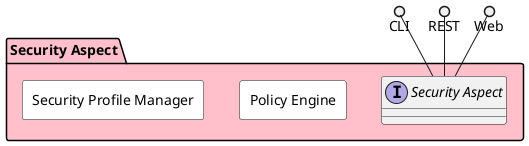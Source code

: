 @startuml


package "Security Aspect" #pink {

}


package "Security Aspect" #pink {

    interface "Security Aspect" as i {
    
    }
}

CLI ()-- i
REST ()-- i
Web ()-- i

package "Security Aspect" #pink {


rectangle "Policy Engine" #white {
}

rectangle "Security Profile Manager" #white {
}

}



@enduml
